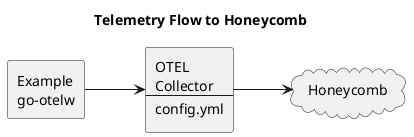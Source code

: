 @startuml honeycomb
title Telemetry Flow to Honeycomb
left to right direction

agent "Example\ngo-otelw" as EX
agent "OTEL\nCollector\n----\nconfig.yml" as OC

cloud Honeycomb

EX --> OC
OC --> Honeycomb

@enduml
